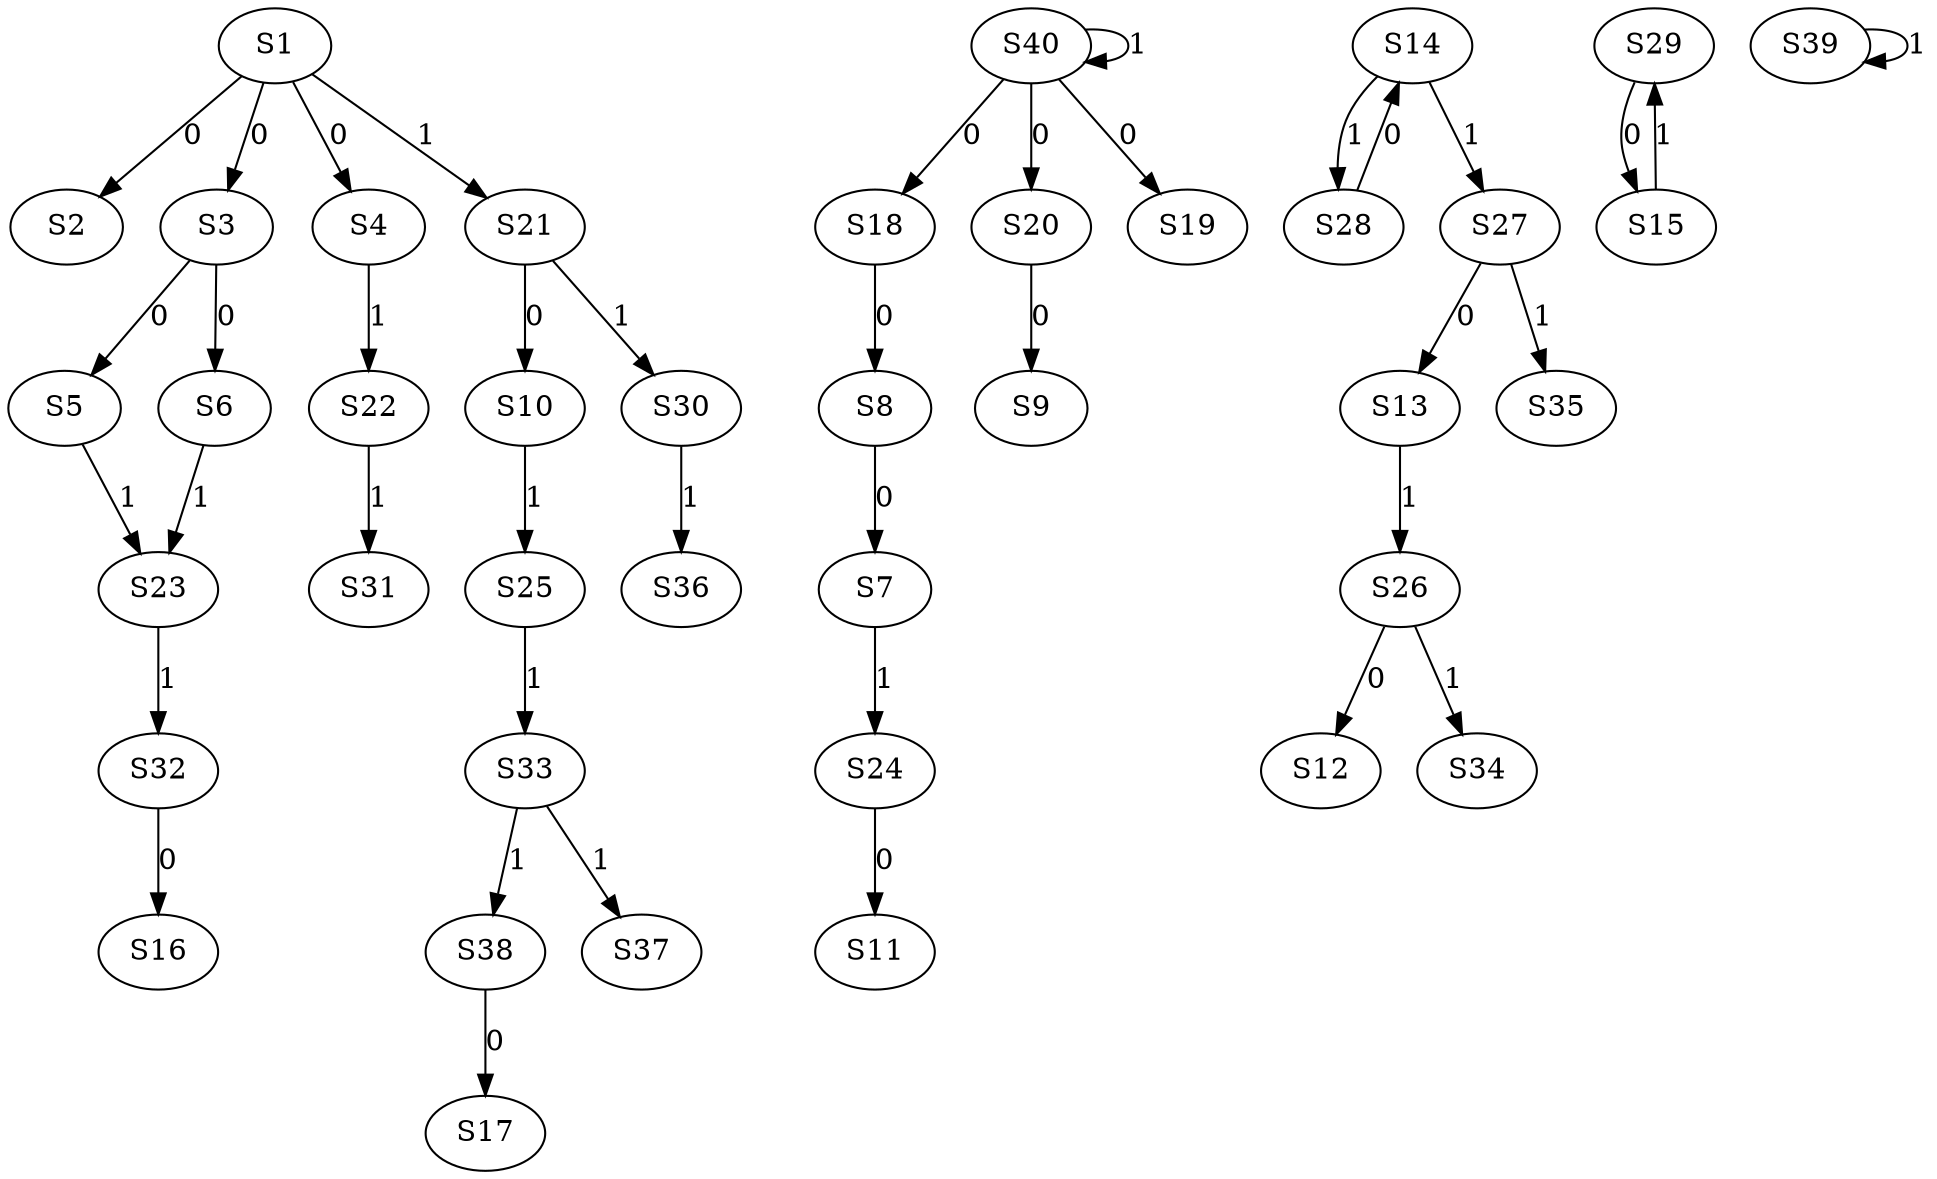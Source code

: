 strict digraph {
	S1 -> S2 [ label = 0 ];
	S1 -> S3 [ label = 0 ];
	S1 -> S4 [ label = 0 ];
	S3 -> S5 [ label = 0 ];
	S3 -> S6 [ label = 0 ];
	S8 -> S7 [ label = 0 ];
	S18 -> S8 [ label = 0 ];
	S20 -> S9 [ label = 0 ];
	S21 -> S10 [ label = 0 ];
	S24 -> S11 [ label = 0 ];
	S26 -> S12 [ label = 0 ];
	S27 -> S13 [ label = 0 ];
	S28 -> S14 [ label = 0 ];
	S29 -> S15 [ label = 0 ];
	S32 -> S16 [ label = 0 ];
	S38 -> S17 [ label = 0 ];
	S40 -> S18 [ label = 0 ];
	S40 -> S19 [ label = 0 ];
	S40 -> S20 [ label = 0 ];
	S1 -> S21 [ label = 1 ];
	S4 -> S22 [ label = 1 ];
	S6 -> S23 [ label = 1 ];
	S7 -> S24 [ label = 1 ];
	S10 -> S25 [ label = 1 ];
	S13 -> S26 [ label = 1 ];
	S14 -> S27 [ label = 1 ];
	S14 -> S28 [ label = 1 ];
	S15 -> S29 [ label = 1 ];
	S21 -> S30 [ label = 1 ];
	S22 -> S31 [ label = 1 ];
	S23 -> S32 [ label = 1 ];
	S25 -> S33 [ label = 1 ];
	S26 -> S34 [ label = 1 ];
	S27 -> S35 [ label = 1 ];
	S30 -> S36 [ label = 1 ];
	S33 -> S37 [ label = 1 ];
	S33 -> S38 [ label = 1 ];
	S39 -> S39 [ label = 1 ];
	S40 -> S40 [ label = 1 ];
	S5 -> S23 [ label = 1 ];
}